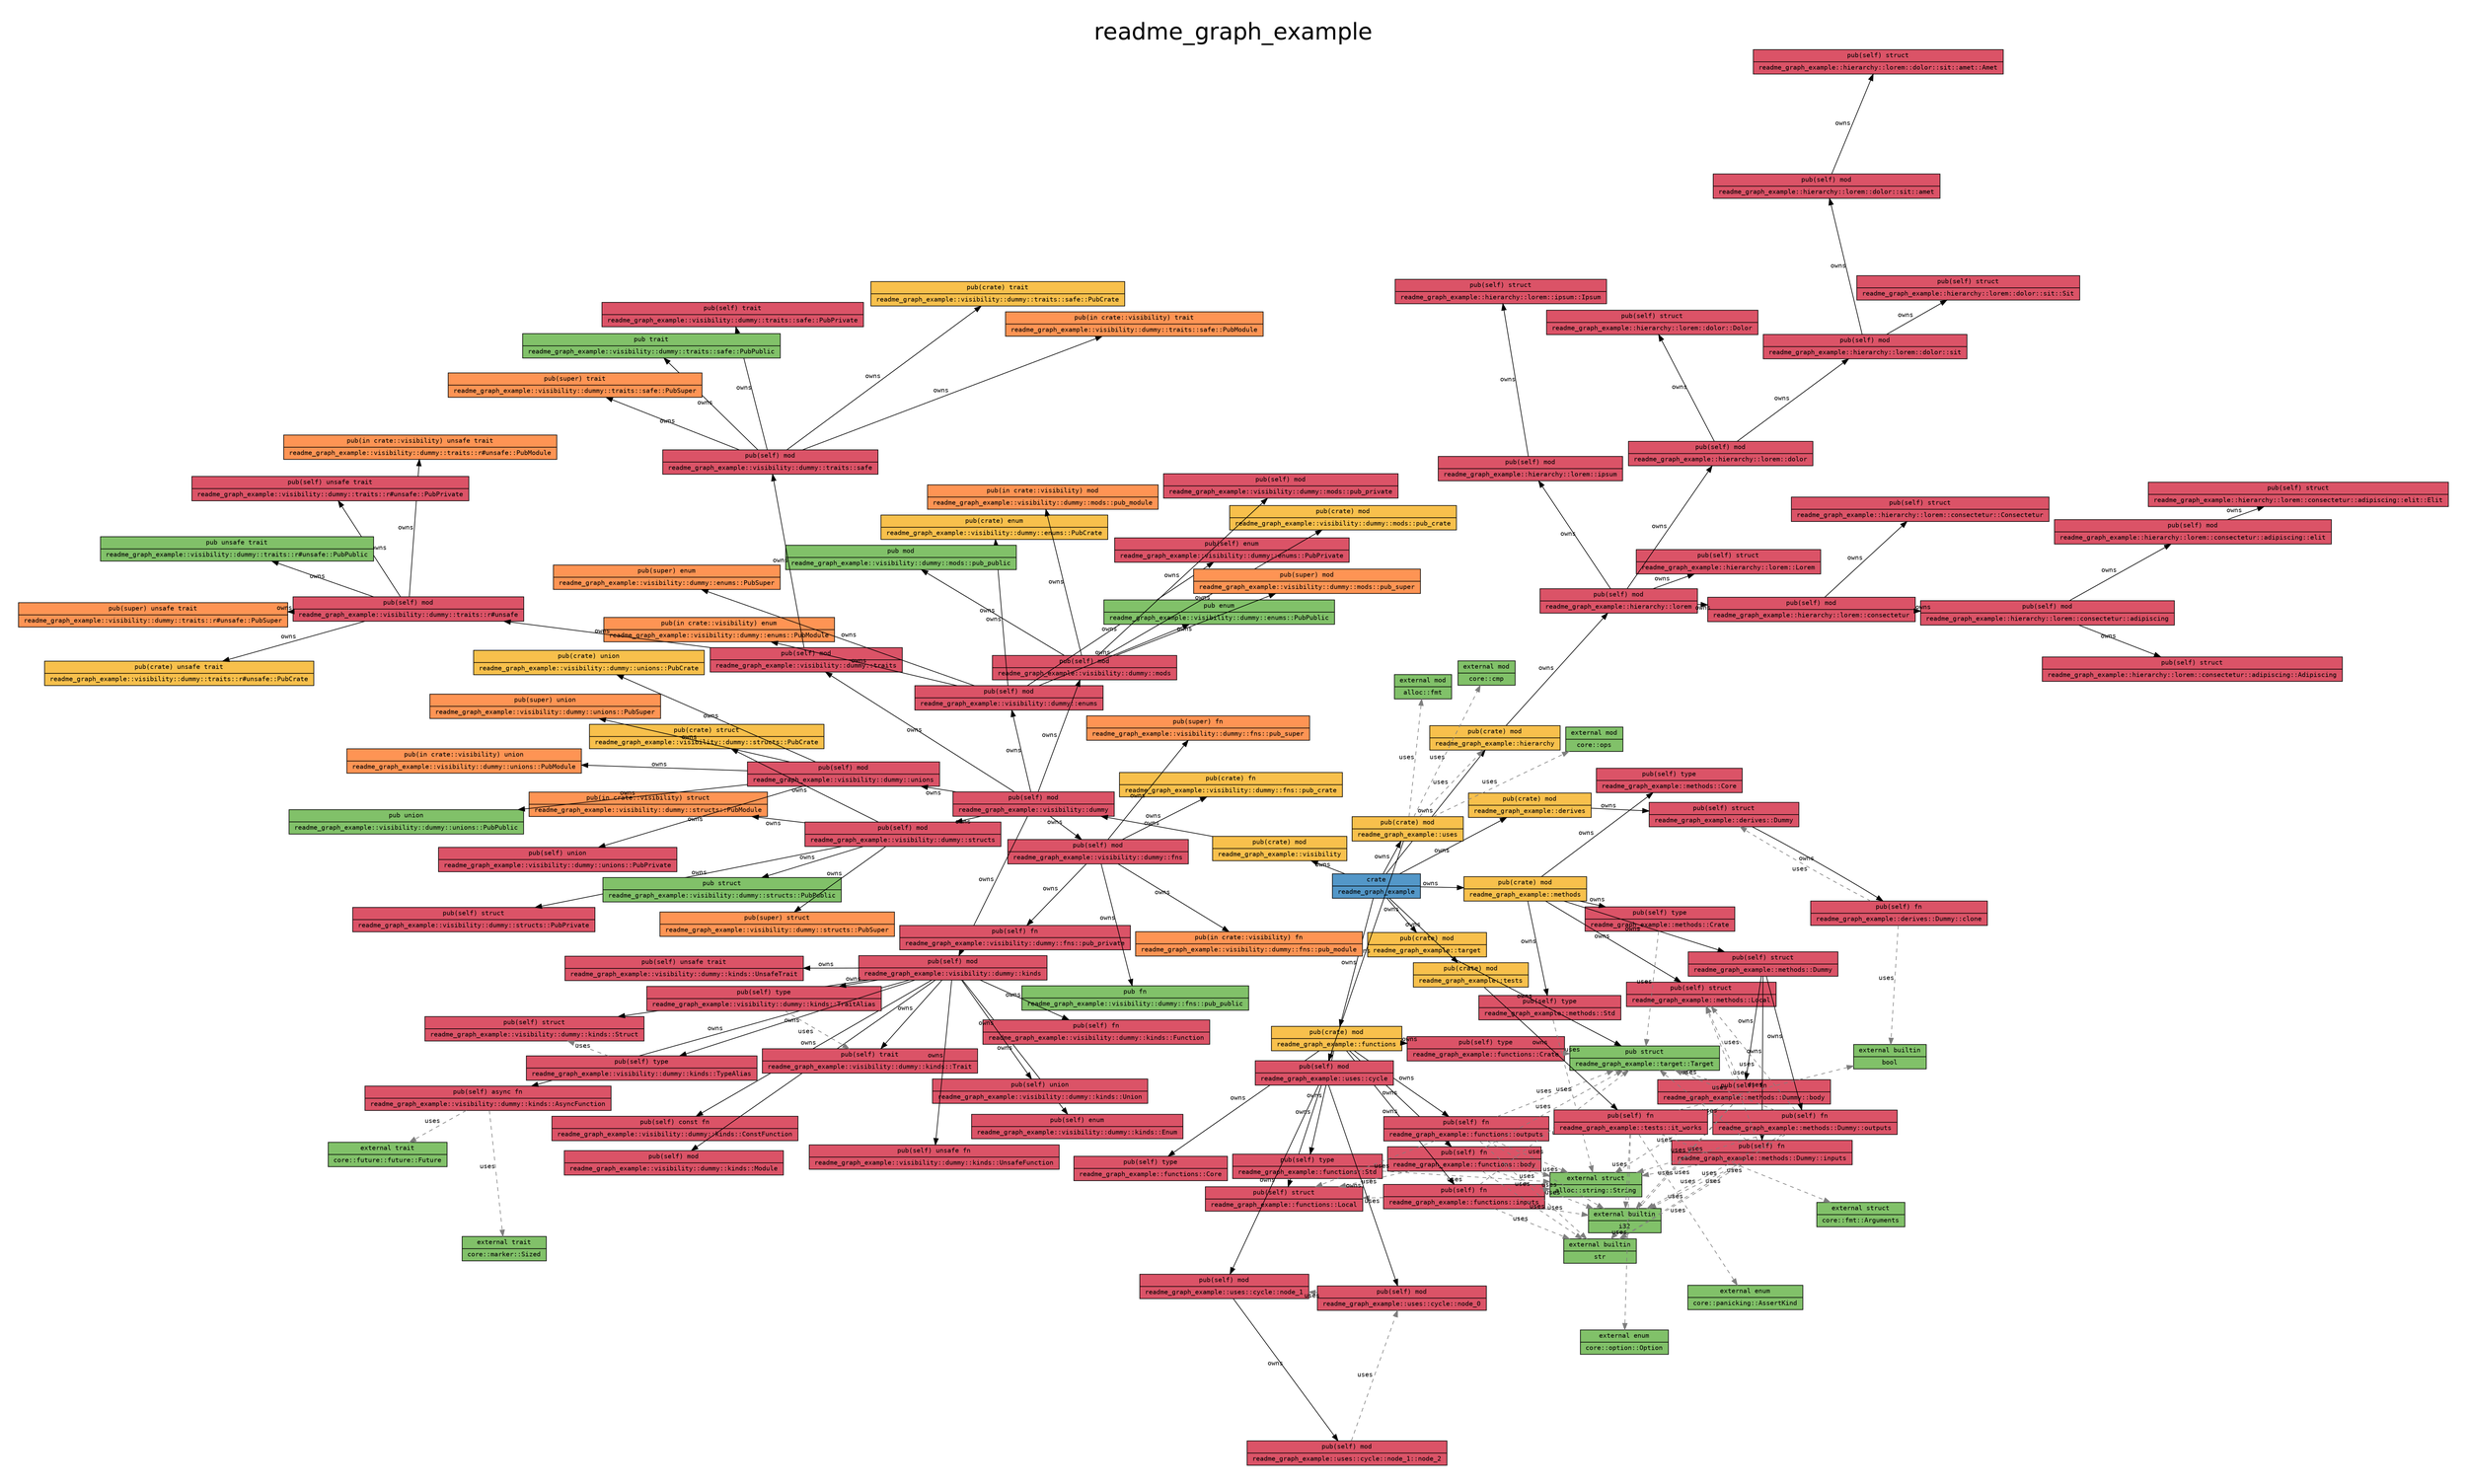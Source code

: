 digraph {

    graph [
        label="readme_graph_example",
        labelloc=t,

        pad=0.4,

        // Consider rendering the graph using a different layout algorithm, such as:
        // [dot, neato, twopi, circo, fdp, sfdp]
        layout=neato,
        overlap=false,
        splines="line",
        rankdir=LR,

        fontname="Helvetica", 
        fontsize="36",
    ];

    node [
        fontname="monospace",
        fontsize="10",
        shape="record",
        style="filled",
    ];

    edge [
        fontname="monospace",
        fontsize="10",
    ];

    "alloc::fmt" [label="external mod|alloc::fmt", fillcolor="#81c169"]; // "mod" node
    "alloc::string::String" [label="external struct|alloc::string::String", fillcolor="#81c169"]; // "struct" node
    "bool" [label="external builtin|bool", fillcolor="#81c169"]; // "builtin" node
    "core::cmp" [label="external mod|core::cmp", fillcolor="#81c169"]; // "mod" node
    "core::fmt::Arguments" [label="external struct|core::fmt::Arguments", fillcolor="#81c169"]; // "struct" node
    "core::future::future::Future" [label="external trait|core::future::future::Future", fillcolor="#81c169"]; // "trait" node
    "core::marker::Sized" [label="external trait|core::marker::Sized", fillcolor="#81c169"]; // "trait" node
    "core::ops" [label="external mod|core::ops", fillcolor="#81c169"]; // "mod" node
    "core::option::Option" [label="external enum|core::option::Option", fillcolor="#81c169"]; // "enum" node
    "core::panicking::AssertKind" [label="external enum|core::panicking::AssertKind", fillcolor="#81c169"]; // "enum" node
    "i32" [label="external builtin|i32", fillcolor="#81c169"]; // "builtin" node
    "readme_graph_example" [label="crate|readme_graph_example", fillcolor="#5397c8"]; // "crate" node
    "readme_graph_example::derives" [label="pub(crate) mod|readme_graph_example::derives", fillcolor="#f8c04c"]; // "mod" node
    "readme_graph_example::derives::Dummy" [label="pub(self) struct|readme_graph_example::derives::Dummy", fillcolor="#db5367"]; // "struct" node
    "readme_graph_example::derives::Dummy::clone" [label="pub(self) fn|readme_graph_example::derives::Dummy::clone", fillcolor="#db5367"]; // "fn" node
    "readme_graph_example::functions" [label="pub(crate) mod|readme_graph_example::functions", fillcolor="#f8c04c"]; // "mod" node
    "readme_graph_example::functions::Core" [label="pub(self) type|readme_graph_example::functions::Core", fillcolor="#db5367"]; // "type" node
    "readme_graph_example::functions::Crate" [label="pub(self) type|readme_graph_example::functions::Crate", fillcolor="#db5367"]; // "type" node
    "readme_graph_example::functions::Local" [label="pub(self) struct|readme_graph_example::functions::Local", fillcolor="#db5367"]; // "struct" node
    "readme_graph_example::functions::Std" [label="pub(self) type|readme_graph_example::functions::Std", fillcolor="#db5367"]; // "type" node
    "readme_graph_example::functions::body" [label="pub(self) fn|readme_graph_example::functions::body", fillcolor="#db5367"]; // "fn" node
    "readme_graph_example::functions::inputs" [label="pub(self) fn|readme_graph_example::functions::inputs", fillcolor="#db5367"]; // "fn" node
    "readme_graph_example::functions::outputs" [label="pub(self) fn|readme_graph_example::functions::outputs", fillcolor="#db5367"]; // "fn" node
    "readme_graph_example::hierarchy" [label="pub(crate) mod|readme_graph_example::hierarchy", fillcolor="#f8c04c"]; // "mod" node
    "readme_graph_example::hierarchy::lorem" [label="pub(self) mod|readme_graph_example::hierarchy::lorem", fillcolor="#db5367"]; // "mod" node
    "readme_graph_example::hierarchy::lorem::Lorem" [label="pub(self) struct|readme_graph_example::hierarchy::lorem::Lorem", fillcolor="#db5367"]; // "struct" node
    "readme_graph_example::hierarchy::lorem::consectetur" [label="pub(self) mod|readme_graph_example::hierarchy::lorem::consectetur", fillcolor="#db5367"]; // "mod" node
    "readme_graph_example::hierarchy::lorem::consectetur::Consectetur" [label="pub(self) struct|readme_graph_example::hierarchy::lorem::consectetur::Consectetur", fillcolor="#db5367"]; // "struct" node
    "readme_graph_example::hierarchy::lorem::consectetur::adipiscing" [label="pub(self) mod|readme_graph_example::hierarchy::lorem::consectetur::adipiscing", fillcolor="#db5367"]; // "mod" node
    "readme_graph_example::hierarchy::lorem::consectetur::adipiscing::Adipiscing" [label="pub(self) struct|readme_graph_example::hierarchy::lorem::consectetur::adipiscing::Adipiscing", fillcolor="#db5367"]; // "struct" node
    "readme_graph_example::hierarchy::lorem::consectetur::adipiscing::elit" [label="pub(self) mod|readme_graph_example::hierarchy::lorem::consectetur::adipiscing::elit", fillcolor="#db5367"]; // "mod" node
    "readme_graph_example::hierarchy::lorem::consectetur::adipiscing::elit::Elit" [label="pub(self) struct|readme_graph_example::hierarchy::lorem::consectetur::adipiscing::elit::Elit", fillcolor="#db5367"]; // "struct" node
    "readme_graph_example::hierarchy::lorem::dolor" [label="pub(self) mod|readme_graph_example::hierarchy::lorem::dolor", fillcolor="#db5367"]; // "mod" node
    "readme_graph_example::hierarchy::lorem::dolor::Dolor" [label="pub(self) struct|readme_graph_example::hierarchy::lorem::dolor::Dolor", fillcolor="#db5367"]; // "struct" node
    "readme_graph_example::hierarchy::lorem::dolor::sit" [label="pub(self) mod|readme_graph_example::hierarchy::lorem::dolor::sit", fillcolor="#db5367"]; // "mod" node
    "readme_graph_example::hierarchy::lorem::dolor::sit::Sit" [label="pub(self) struct|readme_graph_example::hierarchy::lorem::dolor::sit::Sit", fillcolor="#db5367"]; // "struct" node
    "readme_graph_example::hierarchy::lorem::dolor::sit::amet" [label="pub(self) mod|readme_graph_example::hierarchy::lorem::dolor::sit::amet", fillcolor="#db5367"]; // "mod" node
    "readme_graph_example::hierarchy::lorem::dolor::sit::amet::Amet" [label="pub(self) struct|readme_graph_example::hierarchy::lorem::dolor::sit::amet::Amet", fillcolor="#db5367"]; // "struct" node
    "readme_graph_example::hierarchy::lorem::ipsum" [label="pub(self) mod|readme_graph_example::hierarchy::lorem::ipsum", fillcolor="#db5367"]; // "mod" node
    "readme_graph_example::hierarchy::lorem::ipsum::Ipsum" [label="pub(self) struct|readme_graph_example::hierarchy::lorem::ipsum::Ipsum", fillcolor="#db5367"]; // "struct" node
    "readme_graph_example::methods" [label="pub(crate) mod|readme_graph_example::methods", fillcolor="#f8c04c"]; // "mod" node
    "readme_graph_example::methods::Core" [label="pub(self) type|readme_graph_example::methods::Core", fillcolor="#db5367"]; // "type" node
    "readme_graph_example::methods::Crate" [label="pub(self) type|readme_graph_example::methods::Crate", fillcolor="#db5367"]; // "type" node
    "readme_graph_example::methods::Dummy" [label="pub(self) struct|readme_graph_example::methods::Dummy", fillcolor="#db5367"]; // "struct" node
    "readme_graph_example::methods::Dummy::body" [label="pub(self) fn|readme_graph_example::methods::Dummy::body", fillcolor="#db5367"]; // "fn" node
    "readme_graph_example::methods::Dummy::inputs" [label="pub(self) fn|readme_graph_example::methods::Dummy::inputs", fillcolor="#db5367"]; // "fn" node
    "readme_graph_example::methods::Dummy::outputs" [label="pub(self) fn|readme_graph_example::methods::Dummy::outputs", fillcolor="#db5367"]; // "fn" node
    "readme_graph_example::methods::Local" [label="pub(self) struct|readme_graph_example::methods::Local", fillcolor="#db5367"]; // "struct" node
    "readme_graph_example::methods::Std" [label="pub(self) type|readme_graph_example::methods::Std", fillcolor="#db5367"]; // "type" node
    "readme_graph_example::target" [label="pub(crate) mod|readme_graph_example::target", fillcolor="#f8c04c"]; // "mod" node
    "readme_graph_example::target::Target" [label="pub struct|readme_graph_example::target::Target", fillcolor="#81c169"]; // "struct" node
    "readme_graph_example::tests" [label="pub(crate) mod|readme_graph_example::tests", fillcolor="#f8c04c"]; // "mod" node
    "readme_graph_example::tests::it_works" [label="pub(self) fn|readme_graph_example::tests::it_works", fillcolor="#db5367"]; // "fn" node
    "readme_graph_example::uses" [label="pub(crate) mod|readme_graph_example::uses", fillcolor="#f8c04c"]; // "mod" node
    "readme_graph_example::uses::cycle" [label="pub(self) mod|readme_graph_example::uses::cycle", fillcolor="#db5367"]; // "mod" node
    "readme_graph_example::uses::cycle::node_0" [label="pub(self) mod|readme_graph_example::uses::cycle::node_0", fillcolor="#db5367"]; // "mod" node
    "readme_graph_example::uses::cycle::node_1" [label="pub(self) mod|readme_graph_example::uses::cycle::node_1", fillcolor="#db5367"]; // "mod" node
    "readme_graph_example::uses::cycle::node_1::node_2" [label="pub(self) mod|readme_graph_example::uses::cycle::node_1::node_2", fillcolor="#db5367"]; // "mod" node
    "readme_graph_example::visibility" [label="pub(crate) mod|readme_graph_example::visibility", fillcolor="#f8c04c"]; // "mod" node
    "readme_graph_example::visibility::dummy" [label="pub(self) mod|readme_graph_example::visibility::dummy", fillcolor="#db5367"]; // "mod" node
    "readme_graph_example::visibility::dummy::enums" [label="pub(self) mod|readme_graph_example::visibility::dummy::enums", fillcolor="#db5367"]; // "mod" node
    "readme_graph_example::visibility::dummy::enums::PubCrate" [label="pub(crate) enum|readme_graph_example::visibility::dummy::enums::PubCrate", fillcolor="#f8c04c"]; // "enum" node
    "readme_graph_example::visibility::dummy::enums::PubModule" [label="pub(in crate::visibility) enum|readme_graph_example::visibility::dummy::enums::PubModule", fillcolor="#fe9454"]; // "enum" node
    "readme_graph_example::visibility::dummy::enums::PubPrivate" [label="pub(self) enum|readme_graph_example::visibility::dummy::enums::PubPrivate", fillcolor="#db5367"]; // "enum" node
    "readme_graph_example::visibility::dummy::enums::PubPublic" [label="pub enum|readme_graph_example::visibility::dummy::enums::PubPublic", fillcolor="#81c169"]; // "enum" node
    "readme_graph_example::visibility::dummy::enums::PubSuper" [label="pub(super) enum|readme_graph_example::visibility::dummy::enums::PubSuper", fillcolor="#fe9454"]; // "enum" node
    "readme_graph_example::visibility::dummy::fns" [label="pub(self) mod|readme_graph_example::visibility::dummy::fns", fillcolor="#db5367"]; // "mod" node
    "readme_graph_example::visibility::dummy::fns::pub_crate" [label="pub(crate) fn|readme_graph_example::visibility::dummy::fns::pub_crate", fillcolor="#f8c04c"]; // "fn" node
    "readme_graph_example::visibility::dummy::fns::pub_module" [label="pub(in crate::visibility) fn|readme_graph_example::visibility::dummy::fns::pub_module", fillcolor="#fe9454"]; // "fn" node
    "readme_graph_example::visibility::dummy::fns::pub_private" [label="pub(self) fn|readme_graph_example::visibility::dummy::fns::pub_private", fillcolor="#db5367"]; // "fn" node
    "readme_graph_example::visibility::dummy::fns::pub_public" [label="pub fn|readme_graph_example::visibility::dummy::fns::pub_public", fillcolor="#81c169"]; // "fn" node
    "readme_graph_example::visibility::dummy::fns::pub_super" [label="pub(super) fn|readme_graph_example::visibility::dummy::fns::pub_super", fillcolor="#fe9454"]; // "fn" node
    "readme_graph_example::visibility::dummy::kinds" [label="pub(self) mod|readme_graph_example::visibility::dummy::kinds", fillcolor="#db5367"]; // "mod" node
    "readme_graph_example::visibility::dummy::kinds::AsyncFunction" [label="pub(self) async fn|readme_graph_example::visibility::dummy::kinds::AsyncFunction", fillcolor="#db5367"]; // "async fn" node
    "readme_graph_example::visibility::dummy::kinds::ConstFunction" [label="pub(self) const fn|readme_graph_example::visibility::dummy::kinds::ConstFunction", fillcolor="#db5367"]; // "const fn" node
    "readme_graph_example::visibility::dummy::kinds::Enum" [label="pub(self) enum|readme_graph_example::visibility::dummy::kinds::Enum", fillcolor="#db5367"]; // "enum" node
    "readme_graph_example::visibility::dummy::kinds::Function" [label="pub(self) fn|readme_graph_example::visibility::dummy::kinds::Function", fillcolor="#db5367"]; // "fn" node
    "readme_graph_example::visibility::dummy::kinds::Module" [label="pub(self) mod|readme_graph_example::visibility::dummy::kinds::Module", fillcolor="#db5367"]; // "mod" node
    "readme_graph_example::visibility::dummy::kinds::Struct" [label="pub(self) struct|readme_graph_example::visibility::dummy::kinds::Struct", fillcolor="#db5367"]; // "struct" node
    "readme_graph_example::visibility::dummy::kinds::Trait" [label="pub(self) trait|readme_graph_example::visibility::dummy::kinds::Trait", fillcolor="#db5367"]; // "trait" node
    "readme_graph_example::visibility::dummy::kinds::TraitAlias" [label="pub(self) type|readme_graph_example::visibility::dummy::kinds::TraitAlias", fillcolor="#db5367"]; // "type" node
    "readme_graph_example::visibility::dummy::kinds::TypeAlias" [label="pub(self) type|readme_graph_example::visibility::dummy::kinds::TypeAlias", fillcolor="#db5367"]; // "type" node
    "readme_graph_example::visibility::dummy::kinds::Union" [label="pub(self) union|readme_graph_example::visibility::dummy::kinds::Union", fillcolor="#db5367"]; // "union" node
    "readme_graph_example::visibility::dummy::kinds::UnsafeFunction" [label="pub(self) unsafe fn|readme_graph_example::visibility::dummy::kinds::UnsafeFunction", fillcolor="#db5367"]; // "unsafe fn" node
    "readme_graph_example::visibility::dummy::kinds::UnsafeTrait" [label="pub(self) unsafe trait|readme_graph_example::visibility::dummy::kinds::UnsafeTrait", fillcolor="#db5367"]; // "unsafe trait" node
    "readme_graph_example::visibility::dummy::mods" [label="pub(self) mod|readme_graph_example::visibility::dummy::mods", fillcolor="#db5367"]; // "mod" node
    "readme_graph_example::visibility::dummy::mods::pub_crate" [label="pub(crate) mod|readme_graph_example::visibility::dummy::mods::pub_crate", fillcolor="#f8c04c"]; // "mod" node
    "readme_graph_example::visibility::dummy::mods::pub_module" [label="pub(in crate::visibility) mod|readme_graph_example::visibility::dummy::mods::pub_module", fillcolor="#fe9454"]; // "mod" node
    "readme_graph_example::visibility::dummy::mods::pub_private" [label="pub(self) mod|readme_graph_example::visibility::dummy::mods::pub_private", fillcolor="#db5367"]; // "mod" node
    "readme_graph_example::visibility::dummy::mods::pub_public" [label="pub mod|readme_graph_example::visibility::dummy::mods::pub_public", fillcolor="#81c169"]; // "mod" node
    "readme_graph_example::visibility::dummy::mods::pub_super" [label="pub(super) mod|readme_graph_example::visibility::dummy::mods::pub_super", fillcolor="#fe9454"]; // "mod" node
    "readme_graph_example::visibility::dummy::structs" [label="pub(self) mod|readme_graph_example::visibility::dummy::structs", fillcolor="#db5367"]; // "mod" node
    "readme_graph_example::visibility::dummy::structs::PubCrate" [label="pub(crate) struct|readme_graph_example::visibility::dummy::structs::PubCrate", fillcolor="#f8c04c"]; // "struct" node
    "readme_graph_example::visibility::dummy::structs::PubModule" [label="pub(in crate::visibility) struct|readme_graph_example::visibility::dummy::structs::PubModule", fillcolor="#fe9454"]; // "struct" node
    "readme_graph_example::visibility::dummy::structs::PubPrivate" [label="pub(self) struct|readme_graph_example::visibility::dummy::structs::PubPrivate", fillcolor="#db5367"]; // "struct" node
    "readme_graph_example::visibility::dummy::structs::PubPublic" [label="pub struct|readme_graph_example::visibility::dummy::structs::PubPublic", fillcolor="#81c169"]; // "struct" node
    "readme_graph_example::visibility::dummy::structs::PubSuper" [label="pub(super) struct|readme_graph_example::visibility::dummy::structs::PubSuper", fillcolor="#fe9454"]; // "struct" node
    "readme_graph_example::visibility::dummy::traits" [label="pub(self) mod|readme_graph_example::visibility::dummy::traits", fillcolor="#db5367"]; // "mod" node
    "readme_graph_example::visibility::dummy::traits::r#unsafe" [label="pub(self) mod|readme_graph_example::visibility::dummy::traits::r#unsafe", fillcolor="#db5367"]; // "mod" node
    "readme_graph_example::visibility::dummy::traits::r#unsafe::PubCrate" [label="pub(crate) unsafe trait|readme_graph_example::visibility::dummy::traits::r#unsafe::PubCrate", fillcolor="#f8c04c"]; // "unsafe trait" node
    "readme_graph_example::visibility::dummy::traits::r#unsafe::PubModule" [label="pub(in crate::visibility) unsafe trait|readme_graph_example::visibility::dummy::traits::r#unsafe::PubModule", fillcolor="#fe9454"]; // "unsafe trait" node
    "readme_graph_example::visibility::dummy::traits::r#unsafe::PubPrivate" [label="pub(self) unsafe trait|readme_graph_example::visibility::dummy::traits::r#unsafe::PubPrivate", fillcolor="#db5367"]; // "unsafe trait" node
    "readme_graph_example::visibility::dummy::traits::r#unsafe::PubPublic" [label="pub unsafe trait|readme_graph_example::visibility::dummy::traits::r#unsafe::PubPublic", fillcolor="#81c169"]; // "unsafe trait" node
    "readme_graph_example::visibility::dummy::traits::r#unsafe::PubSuper" [label="pub(super) unsafe trait|readme_graph_example::visibility::dummy::traits::r#unsafe::PubSuper", fillcolor="#fe9454"]; // "unsafe trait" node
    "readme_graph_example::visibility::dummy::traits::safe" [label="pub(self) mod|readme_graph_example::visibility::dummy::traits::safe", fillcolor="#db5367"]; // "mod" node
    "readme_graph_example::visibility::dummy::traits::safe::PubCrate" [label="pub(crate) trait|readme_graph_example::visibility::dummy::traits::safe::PubCrate", fillcolor="#f8c04c"]; // "trait" node
    "readme_graph_example::visibility::dummy::traits::safe::PubModule" [label="pub(in crate::visibility) trait|readme_graph_example::visibility::dummy::traits::safe::PubModule", fillcolor="#fe9454"]; // "trait" node
    "readme_graph_example::visibility::dummy::traits::safe::PubPrivate" [label="pub(self) trait|readme_graph_example::visibility::dummy::traits::safe::PubPrivate", fillcolor="#db5367"]; // "trait" node
    "readme_graph_example::visibility::dummy::traits::safe::PubPublic" [label="pub trait|readme_graph_example::visibility::dummy::traits::safe::PubPublic", fillcolor="#81c169"]; // "trait" node
    "readme_graph_example::visibility::dummy::traits::safe::PubSuper" [label="pub(super) trait|readme_graph_example::visibility::dummy::traits::safe::PubSuper", fillcolor="#fe9454"]; // "trait" node
    "readme_graph_example::visibility::dummy::unions" [label="pub(self) mod|readme_graph_example::visibility::dummy::unions", fillcolor="#db5367"]; // "mod" node
    "readme_graph_example::visibility::dummy::unions::PubCrate" [label="pub(crate) union|readme_graph_example::visibility::dummy::unions::PubCrate", fillcolor="#f8c04c"]; // "union" node
    "readme_graph_example::visibility::dummy::unions::PubModule" [label="pub(in crate::visibility) union|readme_graph_example::visibility::dummy::unions::PubModule", fillcolor="#fe9454"]; // "union" node
    "readme_graph_example::visibility::dummy::unions::PubPrivate" [label="pub(self) union|readme_graph_example::visibility::dummy::unions::PubPrivate", fillcolor="#db5367"]; // "union" node
    "readme_graph_example::visibility::dummy::unions::PubPublic" [label="pub union|readme_graph_example::visibility::dummy::unions::PubPublic", fillcolor="#81c169"]; // "union" node
    "readme_graph_example::visibility::dummy::unions::PubSuper" [label="pub(super) union|readme_graph_example::visibility::dummy::unions::PubSuper", fillcolor="#fe9454"]; // "union" node
    "str" [label="external builtin|str", fillcolor="#81c169"]; // "builtin" node

    "readme_graph_example" -> "readme_graph_example::derives" [label="owns", color="#000000", style="solid"] [constraint=true]; // "owns" edge
    "readme_graph_example" -> "readme_graph_example::functions" [label="owns", color="#000000", style="solid"] [constraint=true]; // "owns" edge
    "readme_graph_example" -> "readme_graph_example::hierarchy" [label="owns", color="#000000", style="solid"] [constraint=true]; // "owns" edge
    "readme_graph_example" -> "readme_graph_example::methods" [label="owns", color="#000000", style="solid"] [constraint=true]; // "owns" edge
    "readme_graph_example" -> "readme_graph_example::target" [label="owns", color="#000000", style="solid"] [constraint=true]; // "owns" edge
    "readme_graph_example" -> "readme_graph_example::tests" [label="owns", color="#000000", style="solid"] [constraint=true]; // "owns" edge
    "readme_graph_example" -> "readme_graph_example::uses" [label="owns", color="#000000", style="solid"] [constraint=true]; // "owns" edge
    "readme_graph_example" -> "readme_graph_example::visibility" [label="owns", color="#000000", style="solid"] [constraint=true]; // "owns" edge
    "readme_graph_example::derives" -> "readme_graph_example::derives::Dummy" [label="owns", color="#000000", style="solid"] [constraint=true]; // "owns" edge
    "readme_graph_example::derives::Dummy" -> "readme_graph_example::derives::Dummy::clone" [label="owns", color="#000000", style="solid"] [constraint=true]; // "owns" edge
    "readme_graph_example::derives::Dummy::clone" -> "bool" [label="uses", color="#7f7f7f", style="dashed"] [constraint=false]; // "uses" edge
    "readme_graph_example::derives::Dummy::clone" -> "readme_graph_example::derives::Dummy" [label="uses", color="#7f7f7f", style="dashed"] [constraint=false]; // "uses" edge
    "readme_graph_example::functions" -> "readme_graph_example::functions::Core" [label="owns", color="#000000", style="solid"] [constraint=true]; // "owns" edge
    "readme_graph_example::functions" -> "readme_graph_example::functions::Crate" [label="owns", color="#000000", style="solid"] [constraint=true]; // "owns" edge
    "readme_graph_example::functions" -> "readme_graph_example::functions::Local" [label="owns", color="#000000", style="solid"] [constraint=true]; // "owns" edge
    "readme_graph_example::functions" -> "readme_graph_example::functions::Std" [label="owns", color="#000000", style="solid"] [constraint=true]; // "owns" edge
    "readme_graph_example::functions" -> "readme_graph_example::functions::body" [label="owns", color="#000000", style="solid"] [constraint=true]; // "owns" edge
    "readme_graph_example::functions" -> "readme_graph_example::functions::inputs" [label="owns", color="#000000", style="solid"] [constraint=true]; // "owns" edge
    "readme_graph_example::functions" -> "readme_graph_example::functions::outputs" [label="owns", color="#000000", style="solid"] [constraint=true]; // "owns" edge
    "readme_graph_example::functions::Crate" -> "readme_graph_example::target::Target" [label="uses", color="#7f7f7f", style="dashed"] [constraint=false]; // "uses" edge
    "readme_graph_example::functions::Std" -> "alloc::string::String" [label="uses", color="#7f7f7f", style="dashed"] [constraint=false]; // "uses" edge
    "readme_graph_example::functions::body" -> "alloc::string::String" [label="uses", color="#7f7f7f", style="dashed"] [constraint=false]; // "uses" edge
    "readme_graph_example::functions::body" -> "i32" [label="uses", color="#7f7f7f", style="dashed"] [constraint=false]; // "uses" edge
    "readme_graph_example::functions::body" -> "readme_graph_example::functions::Local" [label="uses", color="#7f7f7f", style="dashed"] [constraint=false]; // "uses" edge
    "readme_graph_example::functions::body" -> "readme_graph_example::target::Target" [label="uses", color="#7f7f7f", style="dashed"] [constraint=false]; // "uses" edge
    "readme_graph_example::functions::body" -> "str" [label="uses", color="#7f7f7f", style="dashed"] [constraint=false]; // "uses" edge
    "readme_graph_example::functions::inputs" -> "alloc::string::String" [label="uses", color="#7f7f7f", style="dashed"] [constraint=false]; // "uses" edge
    "readme_graph_example::functions::inputs" -> "i32" [label="uses", color="#7f7f7f", style="dashed"] [constraint=false]; // "uses" edge
    "readme_graph_example::functions::inputs" -> "readme_graph_example::functions::Local" [label="uses", color="#7f7f7f", style="dashed"] [constraint=false]; // "uses" edge
    "readme_graph_example::functions::inputs" -> "readme_graph_example::target::Target" [label="uses", color="#7f7f7f", style="dashed"] [constraint=false]; // "uses" edge
    "readme_graph_example::functions::inputs" -> "str" [label="uses", color="#7f7f7f", style="dashed"] [constraint=false]; // "uses" edge
    "readme_graph_example::functions::outputs" -> "alloc::string::String" [label="uses", color="#7f7f7f", style="dashed"] [constraint=false]; // "uses" edge
    "readme_graph_example::functions::outputs" -> "i32" [label="uses", color="#7f7f7f", style="dashed"] [constraint=false]; // "uses" edge
    "readme_graph_example::functions::outputs" -> "readme_graph_example::functions::Local" [label="uses", color="#7f7f7f", style="dashed"] [constraint=false]; // "uses" edge
    "readme_graph_example::functions::outputs" -> "readme_graph_example::target::Target" [label="uses", color="#7f7f7f", style="dashed"] [constraint=false]; // "uses" edge
    "readme_graph_example::functions::outputs" -> "str" [label="uses", color="#7f7f7f", style="dashed"] [constraint=false]; // "uses" edge
    "readme_graph_example::hierarchy" -> "readme_graph_example::hierarchy::lorem" [label="owns", color="#000000", style="solid"] [constraint=true]; // "owns" edge
    "readme_graph_example::hierarchy::lorem" -> "readme_graph_example::hierarchy::lorem::Lorem" [label="owns", color="#000000", style="solid"] [constraint=true]; // "owns" edge
    "readme_graph_example::hierarchy::lorem" -> "readme_graph_example::hierarchy::lorem::consectetur" [label="owns", color="#000000", style="solid"] [constraint=true]; // "owns" edge
    "readme_graph_example::hierarchy::lorem" -> "readme_graph_example::hierarchy::lorem::dolor" [label="owns", color="#000000", style="solid"] [constraint=true]; // "owns" edge
    "readme_graph_example::hierarchy::lorem" -> "readme_graph_example::hierarchy::lorem::ipsum" [label="owns", color="#000000", style="solid"] [constraint=true]; // "owns" edge
    "readme_graph_example::hierarchy::lorem::consectetur" -> "readme_graph_example::hierarchy::lorem::consectetur::Consectetur" [label="owns", color="#000000", style="solid"] [constraint=true]; // "owns" edge
    "readme_graph_example::hierarchy::lorem::consectetur" -> "readme_graph_example::hierarchy::lorem::consectetur::adipiscing" [label="owns", color="#000000", style="solid"] [constraint=true]; // "owns" edge
    "readme_graph_example::hierarchy::lorem::consectetur::adipiscing" -> "readme_graph_example::hierarchy::lorem::consectetur::adipiscing::Adipiscing" [label="owns", color="#000000", style="solid"] [constraint=true]; // "owns" edge
    "readme_graph_example::hierarchy::lorem::consectetur::adipiscing" -> "readme_graph_example::hierarchy::lorem::consectetur::adipiscing::elit" [label="owns", color="#000000", style="solid"] [constraint=true]; // "owns" edge
    "readme_graph_example::hierarchy::lorem::consectetur::adipiscing::elit" -> "readme_graph_example::hierarchy::lorem::consectetur::adipiscing::elit::Elit" [label="owns", color="#000000", style="solid"] [constraint=true]; // "owns" edge
    "readme_graph_example::hierarchy::lorem::dolor" -> "readme_graph_example::hierarchy::lorem::dolor::Dolor" [label="owns", color="#000000", style="solid"] [constraint=true]; // "owns" edge
    "readme_graph_example::hierarchy::lorem::dolor" -> "readme_graph_example::hierarchy::lorem::dolor::sit" [label="owns", color="#000000", style="solid"] [constraint=true]; // "owns" edge
    "readme_graph_example::hierarchy::lorem::dolor::sit" -> "readme_graph_example::hierarchy::lorem::dolor::sit::Sit" [label="owns", color="#000000", style="solid"] [constraint=true]; // "owns" edge
    "readme_graph_example::hierarchy::lorem::dolor::sit" -> "readme_graph_example::hierarchy::lorem::dolor::sit::amet" [label="owns", color="#000000", style="solid"] [constraint=true]; // "owns" edge
    "readme_graph_example::hierarchy::lorem::dolor::sit::amet" -> "readme_graph_example::hierarchy::lorem::dolor::sit::amet::Amet" [label="owns", color="#000000", style="solid"] [constraint=true]; // "owns" edge
    "readme_graph_example::hierarchy::lorem::ipsum" -> "readme_graph_example::hierarchy::lorem::ipsum::Ipsum" [label="owns", color="#000000", style="solid"] [constraint=true]; // "owns" edge
    "readme_graph_example::methods" -> "readme_graph_example::methods::Core" [label="owns", color="#000000", style="solid"] [constraint=true]; // "owns" edge
    "readme_graph_example::methods" -> "readme_graph_example::methods::Crate" [label="owns", color="#000000", style="solid"] [constraint=true]; // "owns" edge
    "readme_graph_example::methods" -> "readme_graph_example::methods::Dummy" [label="owns", color="#000000", style="solid"] [constraint=true]; // "owns" edge
    "readme_graph_example::methods" -> "readme_graph_example::methods::Local" [label="owns", color="#000000", style="solid"] [constraint=true]; // "owns" edge
    "readme_graph_example::methods" -> "readme_graph_example::methods::Std" [label="owns", color="#000000", style="solid"] [constraint=true]; // "owns" edge
    "readme_graph_example::methods::Crate" -> "readme_graph_example::target::Target" [label="uses", color="#7f7f7f", style="dashed"] [constraint=false]; // "uses" edge
    "readme_graph_example::methods::Dummy" -> "readme_graph_example::methods::Dummy::body" [label="owns", color="#000000", style="solid"] [constraint=true]; // "owns" edge
    "readme_graph_example::methods::Dummy" -> "readme_graph_example::methods::Dummy::inputs" [label="owns", color="#000000", style="solid"] [constraint=true]; // "owns" edge
    "readme_graph_example::methods::Dummy" -> "readme_graph_example::methods::Dummy::outputs" [label="owns", color="#000000", style="solid"] [constraint=true]; // "owns" edge
    "readme_graph_example::methods::Dummy::body" -> "alloc::string::String" [label="uses", color="#7f7f7f", style="dashed"] [constraint=false]; // "uses" edge
    "readme_graph_example::methods::Dummy::body" -> "i32" [label="uses", color="#7f7f7f", style="dashed"] [constraint=false]; // "uses" edge
    "readme_graph_example::methods::Dummy::body" -> "readme_graph_example::methods::Local" [label="uses", color="#7f7f7f", style="dashed"] [constraint=false]; // "uses" edge
    "readme_graph_example::methods::Dummy::body" -> "readme_graph_example::target::Target" [label="uses", color="#7f7f7f", style="dashed"] [constraint=false]; // "uses" edge
    "readme_graph_example::methods::Dummy::body" -> "str" [label="uses", color="#7f7f7f", style="dashed"] [constraint=false]; // "uses" edge
    "readme_graph_example::methods::Dummy::inputs" -> "alloc::string::String" [label="uses", color="#7f7f7f", style="dashed"] [constraint=false]; // "uses" edge
    "readme_graph_example::methods::Dummy::inputs" -> "i32" [label="uses", color="#7f7f7f", style="dashed"] [constraint=false]; // "uses" edge
    "readme_graph_example::methods::Dummy::inputs" -> "readme_graph_example::methods::Local" [label="uses", color="#7f7f7f", style="dashed"] [constraint=false]; // "uses" edge
    "readme_graph_example::methods::Dummy::inputs" -> "readme_graph_example::target::Target" [label="uses", color="#7f7f7f", style="dashed"] [constraint=false]; // "uses" edge
    "readme_graph_example::methods::Dummy::inputs" -> "str" [label="uses", color="#7f7f7f", style="dashed"] [constraint=false]; // "uses" edge
    "readme_graph_example::methods::Dummy::outputs" -> "alloc::string::String" [label="uses", color="#7f7f7f", style="dashed"] [constraint=false]; // "uses" edge
    "readme_graph_example::methods::Dummy::outputs" -> "i32" [label="uses", color="#7f7f7f", style="dashed"] [constraint=false]; // "uses" edge
    "readme_graph_example::methods::Dummy::outputs" -> "readme_graph_example::methods::Local" [label="uses", color="#7f7f7f", style="dashed"] [constraint=false]; // "uses" edge
    "readme_graph_example::methods::Dummy::outputs" -> "readme_graph_example::target::Target" [label="uses", color="#7f7f7f", style="dashed"] [constraint=false]; // "uses" edge
    "readme_graph_example::methods::Dummy::outputs" -> "str" [label="uses", color="#7f7f7f", style="dashed"] [constraint=false]; // "uses" edge
    "readme_graph_example::methods::Std" -> "alloc::string::String" [label="uses", color="#7f7f7f", style="dashed"] [constraint=false]; // "uses" edge
    "readme_graph_example::target" -> "readme_graph_example::target::Target" [label="owns", color="#000000", style="solid"] [constraint=true]; // "owns" edge
    "readme_graph_example::tests" -> "readme_graph_example::tests::it_works" [label="owns", color="#000000", style="solid"] [constraint=true]; // "owns" edge
    "readme_graph_example::tests::it_works" -> "bool" [label="uses", color="#7f7f7f", style="dashed"] [constraint=false]; // "uses" edge
    "readme_graph_example::tests::it_works" -> "core::fmt::Arguments" [label="uses", color="#7f7f7f", style="dashed"] [constraint=false]; // "uses" edge
    "readme_graph_example::tests::it_works" -> "core::option::Option" [label="uses", color="#7f7f7f", style="dashed"] [constraint=false]; // "uses" edge
    "readme_graph_example::tests::it_works" -> "core::panicking::AssertKind" [label="uses", color="#7f7f7f", style="dashed"] [constraint=false]; // "uses" edge
    "readme_graph_example::tests::it_works" -> "i32" [label="uses", color="#7f7f7f", style="dashed"] [constraint=false]; // "uses" edge
    "readme_graph_example::uses" -> "alloc::fmt" [label="uses", color="#7f7f7f", style="dashed"] [constraint=false]; // "uses" edge
    "readme_graph_example::uses" -> "core::cmp" [label="uses", color="#7f7f7f", style="dashed"] [constraint=false]; // "uses" edge
    "readme_graph_example::uses" -> "core::ops" [label="uses", color="#7f7f7f", style="dashed"] [constraint=false]; // "uses" edge
    "readme_graph_example::uses" -> "readme_graph_example::hierarchy" [label="uses", color="#7f7f7f", style="dashed"] [constraint=false]; // "uses" edge
    "readme_graph_example::uses" -> "readme_graph_example::uses::cycle" [label="owns", color="#000000", style="solid"] [constraint=true]; // "owns" edge
    "readme_graph_example::uses::cycle" -> "readme_graph_example::uses::cycle::node_0" [label="owns", color="#000000", style="solid"] [constraint=true]; // "owns" edge
    "readme_graph_example::uses::cycle" -> "readme_graph_example::uses::cycle::node_1" [label="owns", color="#000000", style="solid"] [constraint=true]; // "owns" edge
    "readme_graph_example::uses::cycle::node_0" -> "readme_graph_example::uses::cycle::node_1" [label="uses", color="#7f7f7f", style="dashed"] [constraint=false]; // "uses" edge
    "readme_graph_example::uses::cycle::node_1" -> "readme_graph_example::uses::cycle::node_1::node_2" [label="owns", color="#000000", style="solid"] [constraint=true]; // "owns" edge
    "readme_graph_example::uses::cycle::node_1::node_2" -> "readme_graph_example::uses::cycle::node_0" [label="uses", color="#7f7f7f", style="dashed"] [constraint=false]; // "uses" edge
    "readme_graph_example::visibility" -> "readme_graph_example::visibility::dummy" [label="owns", color="#000000", style="solid"] [constraint=true]; // "owns" edge
    "readme_graph_example::visibility::dummy" -> "readme_graph_example::visibility::dummy::enums" [label="owns", color="#000000", style="solid"] [constraint=true]; // "owns" edge
    "readme_graph_example::visibility::dummy" -> "readme_graph_example::visibility::dummy::fns" [label="owns", color="#000000", style="solid"] [constraint=true]; // "owns" edge
    "readme_graph_example::visibility::dummy" -> "readme_graph_example::visibility::dummy::kinds" [label="owns", color="#000000", style="solid"] [constraint=true]; // "owns" edge
    "readme_graph_example::visibility::dummy" -> "readme_graph_example::visibility::dummy::mods" [label="owns", color="#000000", style="solid"] [constraint=true]; // "owns" edge
    "readme_graph_example::visibility::dummy" -> "readme_graph_example::visibility::dummy::structs" [label="owns", color="#000000", style="solid"] [constraint=true]; // "owns" edge
    "readme_graph_example::visibility::dummy" -> "readme_graph_example::visibility::dummy::traits" [label="owns", color="#000000", style="solid"] [constraint=true]; // "owns" edge
    "readme_graph_example::visibility::dummy" -> "readme_graph_example::visibility::dummy::unions" [label="owns", color="#000000", style="solid"] [constraint=true]; // "owns" edge
    "readme_graph_example::visibility::dummy::enums" -> "readme_graph_example::visibility::dummy::enums::PubCrate" [label="owns", color="#000000", style="solid"] [constraint=true]; // "owns" edge
    "readme_graph_example::visibility::dummy::enums" -> "readme_graph_example::visibility::dummy::enums::PubModule" [label="owns", color="#000000", style="solid"] [constraint=true]; // "owns" edge
    "readme_graph_example::visibility::dummy::enums" -> "readme_graph_example::visibility::dummy::enums::PubPrivate" [label="owns", color="#000000", style="solid"] [constraint=true]; // "owns" edge
    "readme_graph_example::visibility::dummy::enums" -> "readme_graph_example::visibility::dummy::enums::PubPublic" [label="owns", color="#000000", style="solid"] [constraint=true]; // "owns" edge
    "readme_graph_example::visibility::dummy::enums" -> "readme_graph_example::visibility::dummy::enums::PubSuper" [label="owns", color="#000000", style="solid"] [constraint=true]; // "owns" edge
    "readme_graph_example::visibility::dummy::fns" -> "readme_graph_example::visibility::dummy::fns::pub_crate" [label="owns", color="#000000", style="solid"] [constraint=true]; // "owns" edge
    "readme_graph_example::visibility::dummy::fns" -> "readme_graph_example::visibility::dummy::fns::pub_module" [label="owns", color="#000000", style="solid"] [constraint=true]; // "owns" edge
    "readme_graph_example::visibility::dummy::fns" -> "readme_graph_example::visibility::dummy::fns::pub_private" [label="owns", color="#000000", style="solid"] [constraint=true]; // "owns" edge
    "readme_graph_example::visibility::dummy::fns" -> "readme_graph_example::visibility::dummy::fns::pub_public" [label="owns", color="#000000", style="solid"] [constraint=true]; // "owns" edge
    "readme_graph_example::visibility::dummy::fns" -> "readme_graph_example::visibility::dummy::fns::pub_super" [label="owns", color="#000000", style="solid"] [constraint=true]; // "owns" edge
    "readme_graph_example::visibility::dummy::kinds" -> "readme_graph_example::visibility::dummy::kinds::AsyncFunction" [label="owns", color="#000000", style="solid"] [constraint=true]; // "owns" edge
    "readme_graph_example::visibility::dummy::kinds" -> "readme_graph_example::visibility::dummy::kinds::ConstFunction" [label="owns", color="#000000", style="solid"] [constraint=true]; // "owns" edge
    "readme_graph_example::visibility::dummy::kinds" -> "readme_graph_example::visibility::dummy::kinds::Enum" [label="owns", color="#000000", style="solid"] [constraint=true]; // "owns" edge
    "readme_graph_example::visibility::dummy::kinds" -> "readme_graph_example::visibility::dummy::kinds::Function" [label="owns", color="#000000", style="solid"] [constraint=true]; // "owns" edge
    "readme_graph_example::visibility::dummy::kinds" -> "readme_graph_example::visibility::dummy::kinds::Module" [label="owns", color="#000000", style="solid"] [constraint=true]; // "owns" edge
    "readme_graph_example::visibility::dummy::kinds" -> "readme_graph_example::visibility::dummy::kinds::Struct" [label="owns", color="#000000", style="solid"] [constraint=true]; // "owns" edge
    "readme_graph_example::visibility::dummy::kinds" -> "readme_graph_example::visibility::dummy::kinds::Trait" [label="owns", color="#000000", style="solid"] [constraint=true]; // "owns" edge
    "readme_graph_example::visibility::dummy::kinds" -> "readme_graph_example::visibility::dummy::kinds::TraitAlias" [label="owns", color="#000000", style="solid"] [constraint=true]; // "owns" edge
    "readme_graph_example::visibility::dummy::kinds" -> "readme_graph_example::visibility::dummy::kinds::TypeAlias" [label="owns", color="#000000", style="solid"] [constraint=true]; // "owns" edge
    "readme_graph_example::visibility::dummy::kinds" -> "readme_graph_example::visibility::dummy::kinds::Union" [label="owns", color="#000000", style="solid"] [constraint=true]; // "owns" edge
    "readme_graph_example::visibility::dummy::kinds" -> "readme_graph_example::visibility::dummy::kinds::UnsafeFunction" [label="owns", color="#000000", style="solid"] [constraint=true]; // "owns" edge
    "readme_graph_example::visibility::dummy::kinds" -> "readme_graph_example::visibility::dummy::kinds::UnsafeTrait" [label="owns", color="#000000", style="solid"] [constraint=true]; // "owns" edge
    "readme_graph_example::visibility::dummy::kinds::AsyncFunction" -> "core::future::future::Future" [label="uses", color="#7f7f7f", style="dashed"] [constraint=false]; // "uses" edge
    "readme_graph_example::visibility::dummy::kinds::AsyncFunction" -> "core::marker::Sized" [label="uses", color="#7f7f7f", style="dashed"] [constraint=false]; // "uses" edge
    "readme_graph_example::visibility::dummy::kinds::TraitAlias" -> "readme_graph_example::visibility::dummy::kinds::Trait" [label="uses", color="#7f7f7f", style="dashed"] [constraint=false]; // "uses" edge
    "readme_graph_example::visibility::dummy::kinds::TypeAlias" -> "readme_graph_example::visibility::dummy::kinds::Struct" [label="uses", color="#7f7f7f", style="dashed"] [constraint=false]; // "uses" edge
    "readme_graph_example::visibility::dummy::mods" -> "readme_graph_example::visibility::dummy::mods::pub_crate" [label="owns", color="#000000", style="solid"] [constraint=true]; // "owns" edge
    "readme_graph_example::visibility::dummy::mods" -> "readme_graph_example::visibility::dummy::mods::pub_module" [label="owns", color="#000000", style="solid"] [constraint=true]; // "owns" edge
    "readme_graph_example::visibility::dummy::mods" -> "readme_graph_example::visibility::dummy::mods::pub_private" [label="owns", color="#000000", style="solid"] [constraint=true]; // "owns" edge
    "readme_graph_example::visibility::dummy::mods" -> "readme_graph_example::visibility::dummy::mods::pub_public" [label="owns", color="#000000", style="solid"] [constraint=true]; // "owns" edge
    "readme_graph_example::visibility::dummy::mods" -> "readme_graph_example::visibility::dummy::mods::pub_super" [label="owns", color="#000000", style="solid"] [constraint=true]; // "owns" edge
    "readme_graph_example::visibility::dummy::structs" -> "readme_graph_example::visibility::dummy::structs::PubCrate" [label="owns", color="#000000", style="solid"] [constraint=true]; // "owns" edge
    "readme_graph_example::visibility::dummy::structs" -> "readme_graph_example::visibility::dummy::structs::PubModule" [label="owns", color="#000000", style="solid"] [constraint=true]; // "owns" edge
    "readme_graph_example::visibility::dummy::structs" -> "readme_graph_example::visibility::dummy::structs::PubPrivate" [label="owns", color="#000000", style="solid"] [constraint=true]; // "owns" edge
    "readme_graph_example::visibility::dummy::structs" -> "readme_graph_example::visibility::dummy::structs::PubPublic" [label="owns", color="#000000", style="solid"] [constraint=true]; // "owns" edge
    "readme_graph_example::visibility::dummy::structs" -> "readme_graph_example::visibility::dummy::structs::PubSuper" [label="owns", color="#000000", style="solid"] [constraint=true]; // "owns" edge
    "readme_graph_example::visibility::dummy::traits" -> "readme_graph_example::visibility::dummy::traits::r#unsafe" [label="owns", color="#000000", style="solid"] [constraint=true]; // "owns" edge
    "readme_graph_example::visibility::dummy::traits" -> "readme_graph_example::visibility::dummy::traits::safe" [label="owns", color="#000000", style="solid"] [constraint=true]; // "owns" edge
    "readme_graph_example::visibility::dummy::traits::r#unsafe" -> "readme_graph_example::visibility::dummy::traits::r#unsafe::PubCrate" [label="owns", color="#000000", style="solid"] [constraint=true]; // "owns" edge
    "readme_graph_example::visibility::dummy::traits::r#unsafe" -> "readme_graph_example::visibility::dummy::traits::r#unsafe::PubModule" [label="owns", color="#000000", style="solid"] [constraint=true]; // "owns" edge
    "readme_graph_example::visibility::dummy::traits::r#unsafe" -> "readme_graph_example::visibility::dummy::traits::r#unsafe::PubPrivate" [label="owns", color="#000000", style="solid"] [constraint=true]; // "owns" edge
    "readme_graph_example::visibility::dummy::traits::r#unsafe" -> "readme_graph_example::visibility::dummy::traits::r#unsafe::PubPublic" [label="owns", color="#000000", style="solid"] [constraint=true]; // "owns" edge
    "readme_graph_example::visibility::dummy::traits::r#unsafe" -> "readme_graph_example::visibility::dummy::traits::r#unsafe::PubSuper" [label="owns", color="#000000", style="solid"] [constraint=true]; // "owns" edge
    "readme_graph_example::visibility::dummy::traits::safe" -> "readme_graph_example::visibility::dummy::traits::safe::PubCrate" [label="owns", color="#000000", style="solid"] [constraint=true]; // "owns" edge
    "readme_graph_example::visibility::dummy::traits::safe" -> "readme_graph_example::visibility::dummy::traits::safe::PubModule" [label="owns", color="#000000", style="solid"] [constraint=true]; // "owns" edge
    "readme_graph_example::visibility::dummy::traits::safe" -> "readme_graph_example::visibility::dummy::traits::safe::PubPrivate" [label="owns", color="#000000", style="solid"] [constraint=true]; // "owns" edge
    "readme_graph_example::visibility::dummy::traits::safe" -> "readme_graph_example::visibility::dummy::traits::safe::PubPublic" [label="owns", color="#000000", style="solid"] [constraint=true]; // "owns" edge
    "readme_graph_example::visibility::dummy::traits::safe" -> "readme_graph_example::visibility::dummy::traits::safe::PubSuper" [label="owns", color="#000000", style="solid"] [constraint=true]; // "owns" edge
    "readme_graph_example::visibility::dummy::unions" -> "readme_graph_example::visibility::dummy::unions::PubCrate" [label="owns", color="#000000", style="solid"] [constraint=true]; // "owns" edge
    "readme_graph_example::visibility::dummy::unions" -> "readme_graph_example::visibility::dummy::unions::PubModule" [label="owns", color="#000000", style="solid"] [constraint=true]; // "owns" edge
    "readme_graph_example::visibility::dummy::unions" -> "readme_graph_example::visibility::dummy::unions::PubPrivate" [label="owns", color="#000000", style="solid"] [constraint=true]; // "owns" edge
    "readme_graph_example::visibility::dummy::unions" -> "readme_graph_example::visibility::dummy::unions::PubPublic" [label="owns", color="#000000", style="solid"] [constraint=true]; // "owns" edge
    "readme_graph_example::visibility::dummy::unions" -> "readme_graph_example::visibility::dummy::unions::PubSuper" [label="owns", color="#000000", style="solid"] [constraint=true]; // "owns" edge

}